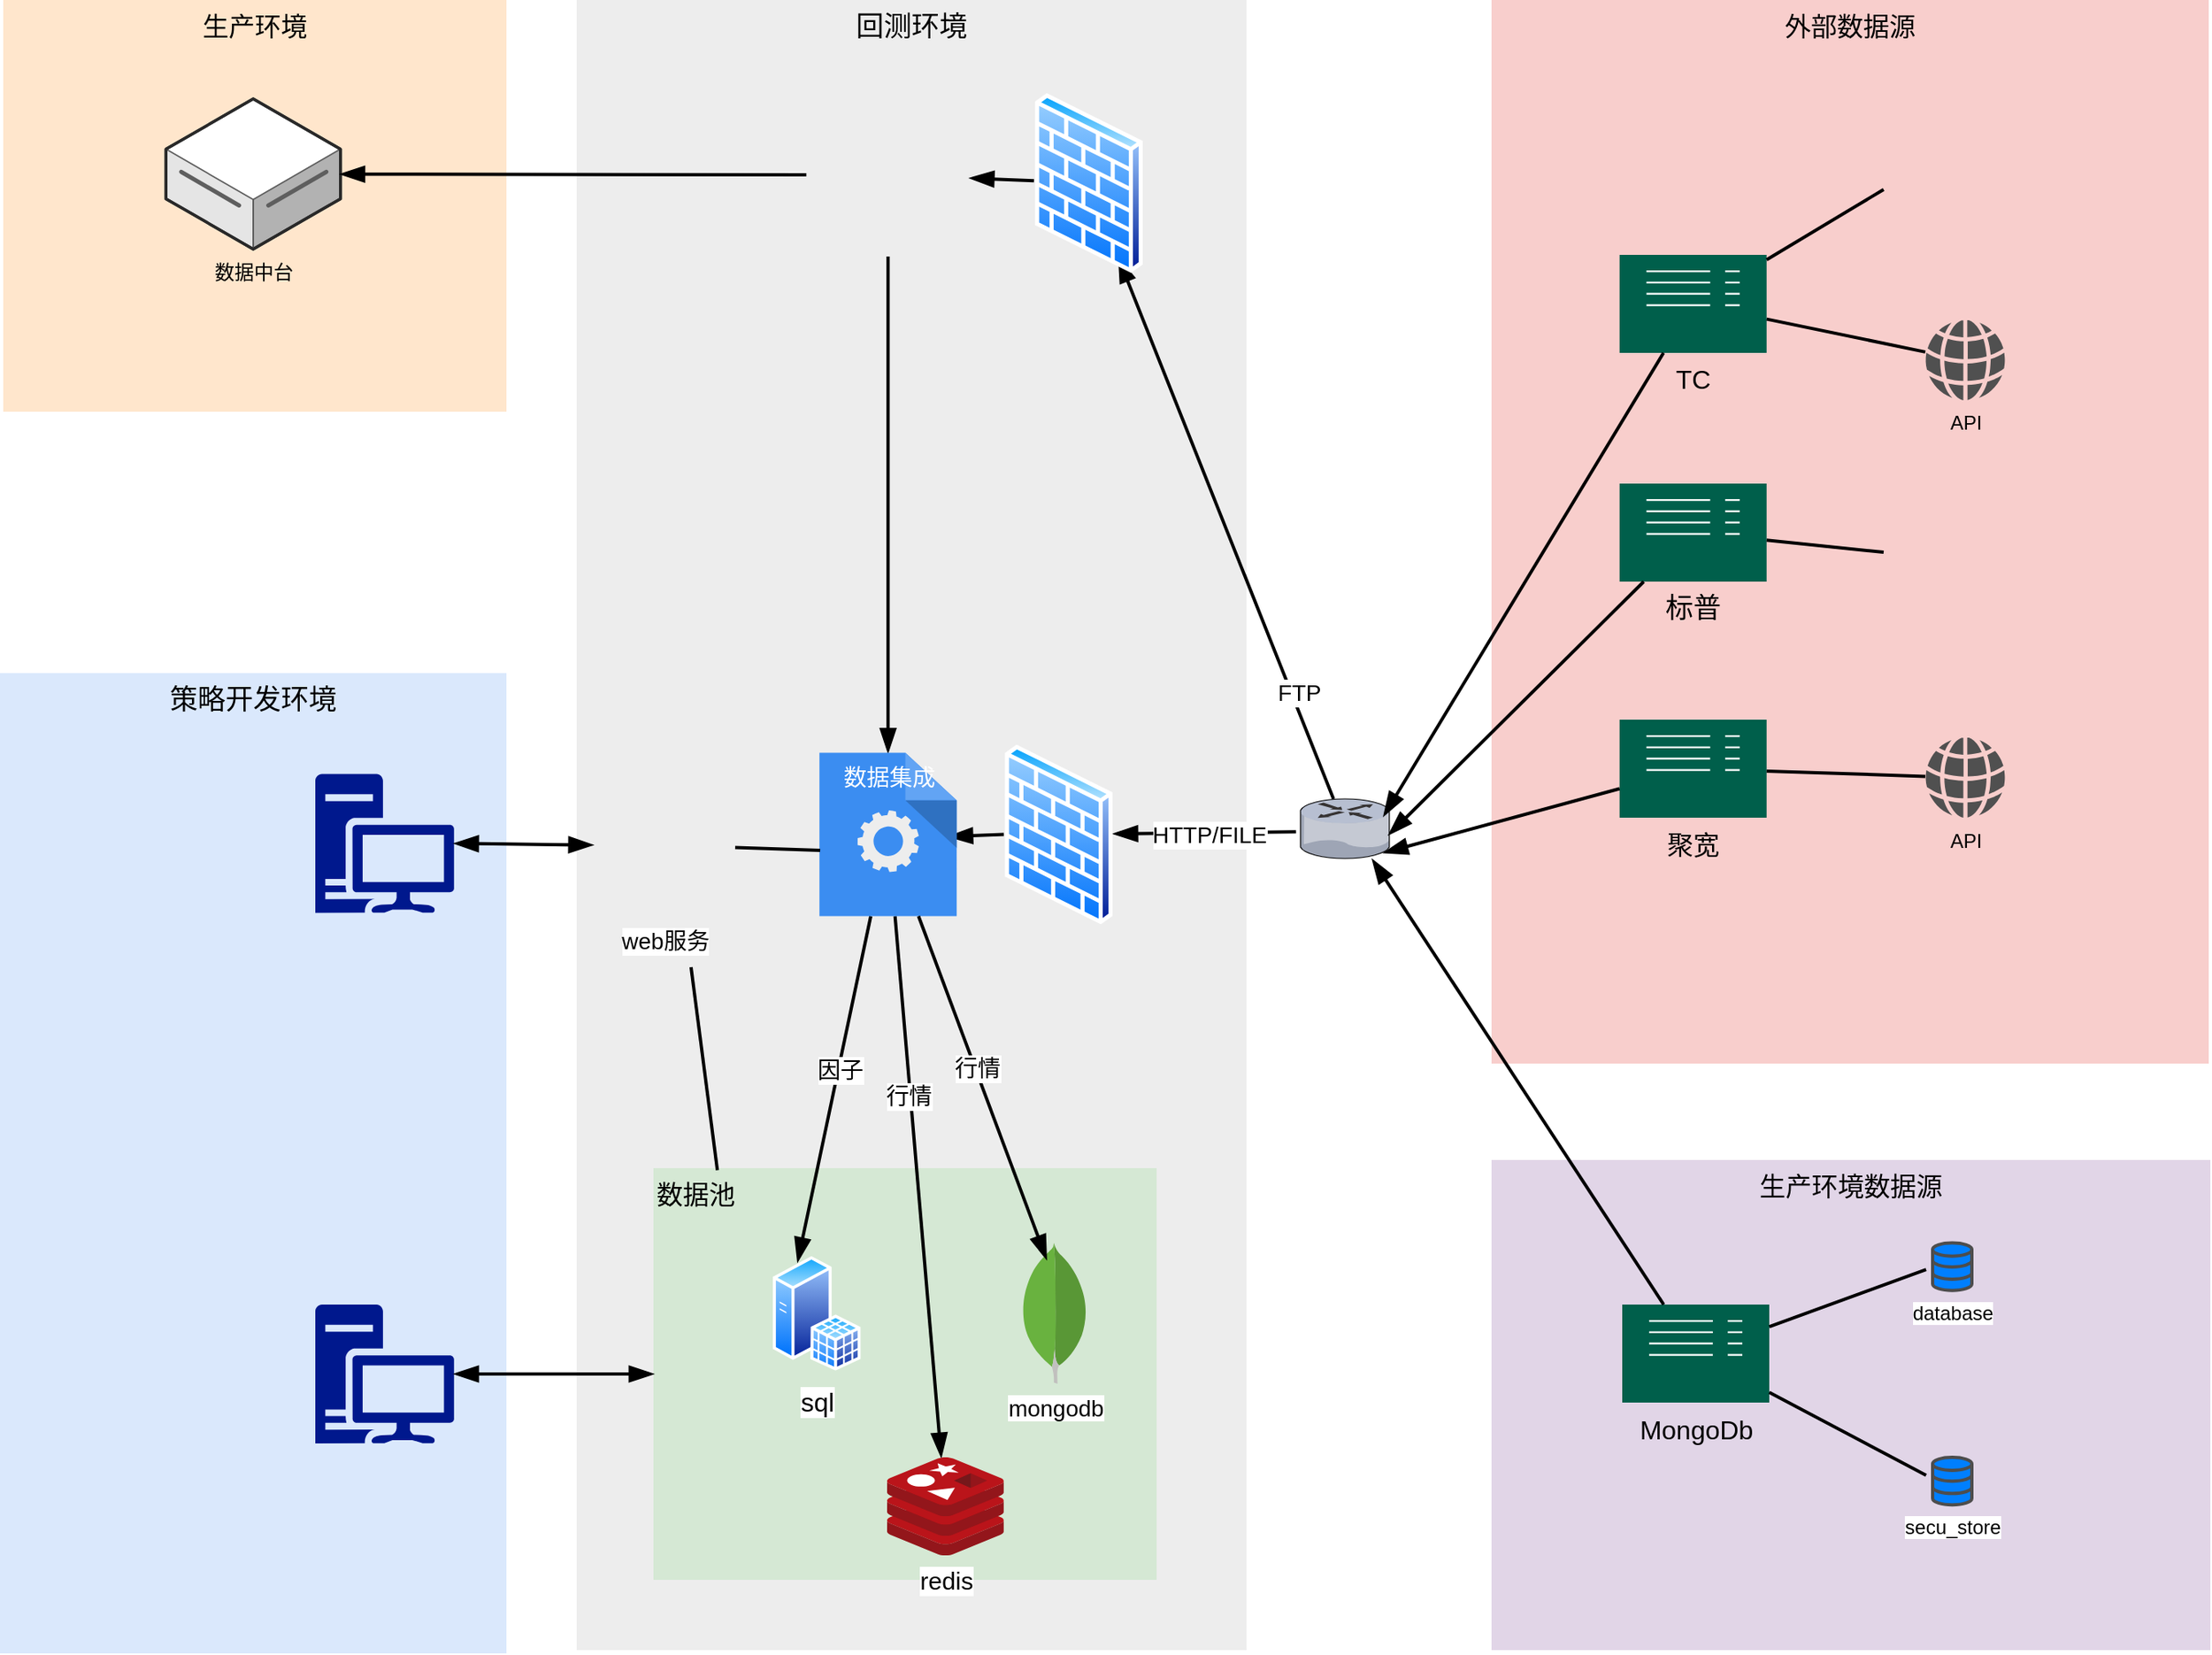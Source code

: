 <mxfile version="14.1.8" type="github">
  <diagram name="Page-1" id="e3a06f82-3646-2815-327d-82caf3d4e204">
    <mxGraphModel dx="1426" dy="794" grid="1" gridSize="10" guides="1" tooltips="1" connect="1" arrows="1" fold="1" page="1" pageScale="1.5" pageWidth="1169" pageHeight="826" background="none" math="0" shadow="0">
      <root>
        <mxCell id="0" style=";html=1;" />
        <mxCell id="1" style=";html=1;" parent="0" />
        <mxCell id="6a7d8f32e03d9370-59" value="&lt;font style=&quot;font-size: 17px&quot;&gt;回测环境&lt;/font&gt;" style="whiteSpace=wrap;html=1;fillColor=#EDEDED;fontSize=14;strokeColor=none;verticalAlign=top;" parent="1" vertex="1">
          <mxGeometry x="530" y="98" width="410" height="1010" as="geometry" />
        </mxCell>
        <mxCell id="6a7d8f32e03d9370-58" value="&lt;font style=&quot;font-size: 17px&quot;&gt;策略开发环境&lt;/font&gt;" style="whiteSpace=wrap;html=1;fillColor=#dae8fc;fontSize=14;strokeColor=none;verticalAlign=top;" parent="1" vertex="1">
          <mxGeometry x="177" y="510" width="310" height="600" as="geometry" />
        </mxCell>
        <mxCell id="6a7d8f32e03d9370-57" value="&lt;font style=&quot;font-size: 16px&quot;&gt;生产环境&lt;/font&gt;" style="whiteSpace=wrap;html=1;fillColor=#ffe6cc;fontSize=14;verticalAlign=top;strokeColor=none;" parent="1" vertex="1">
          <mxGeometry x="179" y="98" width="308" height="252" as="geometry" />
        </mxCell>
        <mxCell id="6a7d8f32e03d9370-43" style="edgeStyle=none;rounded=0;html=1;startSize=10;endSize=10;jettySize=auto;orthogonalLoop=1;fontSize=14;endArrow=none;endFill=0;strokeWidth=2;startArrow=blockThin;startFill=1;entryX=0.5;entryY=1;entryDx=0;entryDy=0;" parent="1" source="A9i1_2r06wziE7NqVmH8-50" target="A9i1_2r06wziE7NqVmH8-48" edge="1">
          <mxGeometry relative="1" as="geometry">
            <mxPoint x="720.6" y="581.25" as="sourcePoint" />
            <mxPoint x="720" y="280" as="targetPoint" />
          </mxGeometry>
        </mxCell>
        <mxCell id="6a7d8f32e03d9370-13" value="" style="verticalLabelPosition=bottom;aspect=fixed;html=1;verticalAlign=top;strokeColor=none;shape=mxgraph.citrix.router;fillColor=#66B2FF;gradientColor=#0066CC;fontSize=14;" parent="1" vertex="1">
          <mxGeometry x="973" y="587" width="55" height="36.5" as="geometry" />
        </mxCell>
        <mxCell id="6a7d8f32e03d9370-44" style="edgeStyle=none;rounded=0;html=1;startSize=10;endSize=10;jettySize=auto;orthogonalLoop=1;fontSize=14;endArrow=none;endFill=0;strokeWidth=2;startArrow=blockThin;startFill=1;" parent="1" source="A9i1_2r06wziE7NqVmH8-56" target="6a7d8f32e03d9370-13" edge="1">
          <mxGeometry relative="1" as="geometry">
            <mxPoint x="865.275" y="251.5" as="sourcePoint" />
          </mxGeometry>
        </mxCell>
        <mxCell id="A9i1_2r06wziE7NqVmH8-27" value="FTP" style="edgeLabel;html=1;align=center;verticalAlign=middle;resizable=0;points=[];fontSize=14;" parent="6a7d8f32e03d9370-44" vertex="1" connectable="0">
          <mxGeometry x="0.085" y="-2" relative="1" as="geometry">
            <mxPoint x="40.22" y="85.31" as="offset" />
          </mxGeometry>
        </mxCell>
        <mxCell id="A9i1_2r06wziE7NqVmH8-21" style="edgeStyle=none;rounded=0;html=1;startSize=10;endSize=10;jettySize=auto;orthogonalLoop=1;fontSize=14;endArrow=none;endFill=0;strokeWidth=2;startArrow=blockThin;startFill=1;" parent="1" source="A9i1_2r06wziE7NqVmH8-48" target="A9i1_2r06wziE7NqVmH8-56" edge="1">
          <mxGeometry relative="1" as="geometry">
            <mxPoint x="736.0" y="205" as="sourcePoint" />
            <mxPoint x="810" y="205" as="targetPoint" />
          </mxGeometry>
        </mxCell>
        <mxCell id="A9i1_2r06wziE7NqVmH8-25" style="edgeStyle=none;rounded=0;html=1;startSize=10;endSize=10;jettySize=auto;orthogonalLoop=1;fontSize=14;endArrow=none;endFill=0;strokeWidth=2;startArrow=blockThin;startFill=1;entryX=-0.049;entryY=0.552;entryDx=0;entryDy=0;entryPerimeter=0;" parent="1" source="A9i1_2r06wziE7NqVmH8-57" target="6a7d8f32e03d9370-13" edge="1">
          <mxGeometry relative="1" as="geometry">
            <mxPoint x="877" y="608.291" as="sourcePoint" />
            <mxPoint x="940" y="603" as="targetPoint" />
          </mxGeometry>
        </mxCell>
        <mxCell id="A9i1_2r06wziE7NqVmH8-28" value="HTTP/FILE" style="edgeLabel;html=1;align=center;verticalAlign=middle;resizable=0;points=[];fontSize=14;" parent="A9i1_2r06wziE7NqVmH8-25" vertex="1" connectable="0">
          <mxGeometry x="0.051" y="-1" relative="1" as="geometry">
            <mxPoint as="offset" />
          </mxGeometry>
        </mxCell>
        <mxCell id="A9i1_2r06wziE7NqVmH8-26" style="edgeStyle=none;rounded=0;html=1;startSize=10;endSize=10;jettySize=auto;orthogonalLoop=1;fontSize=14;endArrow=none;endFill=0;strokeWidth=2;startArrow=blockThin;startFill=1;entryX=0;entryY=0.5;entryDx=0;entryDy=0;exitX=0.94;exitY=0.513;exitDx=0;exitDy=0;exitPerimeter=0;" parent="1" source="A9i1_2r06wziE7NqVmH8-50" target="A9i1_2r06wziE7NqVmH8-57" edge="1">
          <mxGeometry relative="1" as="geometry">
            <mxPoint x="750.1" y="606.259" as="sourcePoint" />
            <mxPoint x="799.45" y="611.447" as="targetPoint" />
          </mxGeometry>
        </mxCell>
        <mxCell id="A9i1_2r06wziE7NqVmH8-36" value="数据中台" style="verticalLabelPosition=bottom;html=1;verticalAlign=top;strokeWidth=1;align=center;outlineConnect=0;dashed=0;outlineConnect=0;shape=mxgraph.aws3d.dataServer;strokeColor=#5E5E5E;aspect=fixed;" parent="1" vertex="1">
          <mxGeometry x="278.62" y="158.5" width="106.75" height="92" as="geometry" />
        </mxCell>
        <mxCell id="A9i1_2r06wziE7NqVmH8-37" style="edgeStyle=none;rounded=0;html=1;startSize=10;endSize=10;jettySize=auto;orthogonalLoop=1;fontSize=14;endArrow=none;endFill=0;strokeWidth=2;startArrow=blockThin;startFill=1;entryX=0;entryY=0.5;entryDx=0;entryDy=0;" parent="1" source="A9i1_2r06wziE7NqVmH8-36" target="A9i1_2r06wziE7NqVmH8-48" edge="1">
          <mxGeometry relative="1" as="geometry">
            <mxPoint x="730.556" y="591.25" as="sourcePoint" />
            <mxPoint x="690" y="205" as="targetPoint" />
          </mxGeometry>
        </mxCell>
        <mxCell id="A9i1_2r06wziE7NqVmH8-39" value="&lt;span style=&quot;font-size: 16px&quot;&gt;数据池&lt;/span&gt;" style="whiteSpace=wrap;html=1;fontSize=14;verticalAlign=top;fillColor=#d5e8d4;strokeColor=none;align=left;" parent="1" vertex="1">
          <mxGeometry x="577" y="813" width="308" height="252" as="geometry" />
        </mxCell>
        <mxCell id="A9i1_2r06wziE7NqVmH8-34" style="edgeStyle=none;rounded=0;html=1;startSize=10;endSize=10;jettySize=auto;orthogonalLoop=1;fontSize=14;endArrow=none;endFill=0;strokeWidth=2;startArrow=blockThin;startFill=1;" parent="1" source="A9i1_2r06wziE7NqVmH8-40" target="A9i1_2r06wziE7NqVmH8-50" edge="1">
          <mxGeometry relative="1" as="geometry">
            <mxPoint x="794.734" y="870" as="sourcePoint" />
            <mxPoint x="740" y="660" as="targetPoint" />
          </mxGeometry>
        </mxCell>
        <mxCell id="A9i1_2r06wziE7NqVmH8-35" value="行情" style="edgeLabel;html=1;align=center;verticalAlign=middle;resizable=0;points=[];fontSize=14;" parent="A9i1_2r06wziE7NqVmH8-34" vertex="1" connectable="0">
          <mxGeometry x="0.113" y="-1" relative="1" as="geometry">
            <mxPoint x="-5.98" y="-37.03" as="offset" />
          </mxGeometry>
        </mxCell>
        <mxCell id="A9i1_2r06wziE7NqVmH8-30" style="edgeStyle=none;rounded=0;html=1;startSize=10;endSize=10;jettySize=auto;orthogonalLoop=1;fontSize=14;endArrow=none;endFill=0;strokeWidth=2;startArrow=blockThin;startFill=1;exitX=0.25;exitY=0;exitDx=0;exitDy=0;" parent="1" source="A9i1_2r06wziE7NqVmH8-42" target="A9i1_2r06wziE7NqVmH8-50" edge="1">
          <mxGeometry relative="1" as="geometry">
            <mxPoint x="660" y="880" as="sourcePoint" />
            <mxPoint x="690" y="660" as="targetPoint" />
          </mxGeometry>
        </mxCell>
        <mxCell id="A9i1_2r06wziE7NqVmH8-31" value="因子" style="edgeLabel;html=1;align=center;verticalAlign=middle;resizable=0;points=[];fontSize=14;" parent="A9i1_2r06wziE7NqVmH8-30" vertex="1" connectable="0">
          <mxGeometry x="0.113" y="-1" relative="1" as="geometry">
            <mxPoint as="offset" />
          </mxGeometry>
        </mxCell>
        <mxCell id="A9i1_2r06wziE7NqVmH8-40" value="&lt;font style=&quot;font-size: 15px&quot;&gt;redis&lt;/font&gt;" style="aspect=fixed;html=1;points=[];align=center;image;fontSize=12;image=img/lib/mscae/Cache_Redis_Product.svg;fillColor=#66FF66;" parent="1" vertex="1">
          <mxGeometry x="720" y="990" width="71.43" height="60" as="geometry" />
        </mxCell>
        <mxCell id="A9i1_2r06wziE7NqVmH8-42" value="&lt;font style=&quot;font-size: 16px&quot;&gt;sql&lt;/font&gt;" style="aspect=fixed;perimeter=ellipsePerimeter;html=1;align=center;shadow=0;dashed=0;spacingTop=3;image;image=img/lib/active_directory/sql_server.svg;fillColor=#00994D;fontSize=14;sketch=0;" parent="1" vertex="1">
          <mxGeometry x="650" y="866.9" width="53.9" height="70" as="geometry" />
        </mxCell>
        <mxCell id="A9i1_2r06wziE7NqVmH8-45" value="&lt;span style=&quot;background-color: rgb(255 , 255 , 255)&quot;&gt;mongodb&lt;/span&gt;" style="dashed=0;outlineConnect=0;html=1;align=center;labelPosition=center;verticalLabelPosition=bottom;verticalAlign=top;shape=mxgraph.weblogos.mongodb;sketch=0;fillColor=#00994D;fontSize=14;" parent="1" vertex="1">
          <mxGeometry x="802" y="858.8" width="41.2" height="86.2" as="geometry" />
        </mxCell>
        <mxCell id="A9i1_2r06wziE7NqVmH8-48" value="" style="shape=image;html=1;verticalAlign=top;verticalLabelPosition=bottom;labelBackgroundColor=#ffffff;imageAspect=0;aspect=fixed;image=https://cdn0.iconfinder.com/data/icons/common-file-extensions-audio-documents/24/ext_csv-128.png;sketch=0;fillColor=#00994D;fontSize=14;" parent="1" vertex="1">
          <mxGeometry x="670.6" y="155" width="100" height="100" as="geometry" />
        </mxCell>
        <mxCell id="A9i1_2r06wziE7NqVmH8-50" value="&lt;font color=&quot;#ffffff&quot;&gt;数据集成&lt;/font&gt;" style="html=1;aspect=fixed;strokeColor=none;shadow=0;align=center;verticalAlign=top;fillColor=#3B8DF1;shape=mxgraph.gcp2.process;sketch=0;fontSize=14;" parent="1" vertex="1">
          <mxGeometry x="678.6" y="558.75" width="84" height="100" as="geometry" />
        </mxCell>
        <mxCell id="A9i1_2r06wziE7NqVmH8-56" value="" style="aspect=fixed;perimeter=ellipsePerimeter;html=1;align=center;shadow=0;dashed=0;spacingTop=3;image;image=img/lib/active_directory/firewall.svg;sketch=0;fillColor=#00994D;fontSize=14;" parent="1" vertex="1">
          <mxGeometry x="809.9" y="155" width="67.1" height="110" as="geometry" />
        </mxCell>
        <mxCell id="A9i1_2r06wziE7NqVmH8-57" value="" style="aspect=fixed;perimeter=ellipsePerimeter;html=1;align=center;shadow=0;dashed=0;spacingTop=3;image;image=img/lib/active_directory/firewall.svg;sketch=0;fillColor=#00994D;fontSize=14;" parent="1" vertex="1">
          <mxGeometry x="791.43" y="553.75" width="67.1" height="110" as="geometry" />
        </mxCell>
        <mxCell id="A9i1_2r06wziE7NqVmH8-58" value="" style="aspect=fixed;pointerEvents=1;shadow=0;dashed=0;html=1;strokeColor=none;labelPosition=center;verticalLabelPosition=bottom;verticalAlign=top;align=center;fillColor=#00188D;shape=mxgraph.mscae.enterprise.workstation_client;sketch=0;fontSize=14;" parent="1" vertex="1">
          <mxGeometry x="370" y="896.5" width="85" height="85" as="geometry" />
        </mxCell>
        <mxCell id="A9i1_2r06wziE7NqVmH8-60" value="" style="aspect=fixed;pointerEvents=1;shadow=0;dashed=0;html=1;strokeColor=none;labelPosition=center;verticalLabelPosition=bottom;verticalAlign=top;align=center;fillColor=#00188D;shape=mxgraph.mscae.enterprise.workstation_client;sketch=0;fontSize=14;" parent="1" vertex="1">
          <mxGeometry x="370" y="571.75" width="85" height="85" as="geometry" />
        </mxCell>
        <mxCell id="A9i1_2r06wziE7NqVmH8-61" style="edgeStyle=none;rounded=0;html=1;startSize=10;endSize=10;jettySize=auto;orthogonalLoop=1;fontSize=14;endArrow=blockThin;endFill=1;strokeWidth=2;startArrow=blockThin;startFill=1;entryX=0;entryY=0.5;entryDx=0;entryDy=0;exitX=1;exitY=0.5;exitDx=0;exitDy=0;exitPerimeter=0;" parent="1" source="A9i1_2r06wziE7NqVmH8-58" target="A9i1_2r06wziE7NqVmH8-39" edge="1">
          <mxGeometry relative="1" as="geometry">
            <mxPoint x="395.37" y="214.579" as="sourcePoint" />
            <mxPoint x="680.6" y="215" as="targetPoint" />
          </mxGeometry>
        </mxCell>
        <mxCell id="A9i1_2r06wziE7NqVmH8-62" value="web服务" style="shape=image;html=1;verticalAlign=top;verticalLabelPosition=bottom;labelBackgroundColor=#ffffff;imageAspect=0;aspect=fixed;image=https://cdn3.iconfinder.com/data/icons/streamline-icon-set-free-pack/48/Streamline-17-128.png;sketch=0;fillColor=#00994D;fontSize=14;align=center;" parent="1" vertex="1">
          <mxGeometry x="540" y="571.75" width="87" height="87" as="geometry" />
        </mxCell>
        <mxCell id="A9i1_2r06wziE7NqVmH8-65" style="edgeStyle=none;rounded=0;html=1;startSize=10;endSize=10;jettySize=auto;orthogonalLoop=1;fontSize=14;endArrow=blockThin;endFill=1;strokeWidth=2;startArrow=blockThin;startFill=1;entryX=0;entryY=0.5;entryDx=0;entryDy=0;exitX=1;exitY=0.5;exitDx=0;exitDy=0;exitPerimeter=0;" parent="1" source="A9i1_2r06wziE7NqVmH8-60" target="A9i1_2r06wziE7NqVmH8-62" edge="1">
          <mxGeometry relative="1" as="geometry">
            <mxPoint x="465.0" y="949" as="sourcePoint" />
            <mxPoint x="587" y="949" as="targetPoint" />
          </mxGeometry>
        </mxCell>
        <mxCell id="A9i1_2r06wziE7NqVmH8-67" style="edgeStyle=none;rounded=0;html=1;startSize=10;endSize=10;jettySize=auto;orthogonalLoop=1;fontSize=14;endArrow=none;endFill=0;strokeWidth=2;startArrow=blockThin;startFill=1;" parent="1" target="A9i1_2r06wziE7NqVmH8-50" edge="1">
          <mxGeometry relative="1" as="geometry">
            <mxPoint x="817.604" y="868.8" as="sourcePoint" />
            <mxPoint x="747.997" y="668.75" as="targetPoint" />
          </mxGeometry>
        </mxCell>
        <mxCell id="A9i1_2r06wziE7NqVmH8-68" value="行情" style="edgeLabel;html=1;align=center;verticalAlign=middle;resizable=0;points=[];fontSize=14;" parent="A9i1_2r06wziE7NqVmH8-67" vertex="1" connectable="0">
          <mxGeometry x="0.113" y="-1" relative="1" as="geometry">
            <mxPoint as="offset" />
          </mxGeometry>
        </mxCell>
        <mxCell id="A9i1_2r06wziE7NqVmH8-69" style="edgeStyle=none;rounded=0;html=1;startSize=10;endSize=10;jettySize=auto;orthogonalLoop=1;fontSize=14;endArrow=none;endFill=0;strokeWidth=2;exitX=0.005;exitY=0.598;exitDx=0;exitDy=0;exitPerimeter=0;" parent="1" source="A9i1_2r06wziE7NqVmH8-50" target="A9i1_2r06wziE7NqVmH8-62" edge="1">
          <mxGeometry relative="1" as="geometry">
            <mxPoint x="1268.37" y="462.992" as="sourcePoint" />
            <mxPoint x="630" y="615" as="targetPoint" />
          </mxGeometry>
        </mxCell>
        <mxCell id="A9i1_2r06wziE7NqVmH8-70" style="edgeStyle=none;rounded=0;html=1;startSize=10;endSize=10;jettySize=auto;orthogonalLoop=1;fontSize=14;endArrow=none;endFill=0;strokeWidth=2;exitX=0.127;exitY=0.005;exitDx=0;exitDy=0;exitPerimeter=0;" parent="1" source="A9i1_2r06wziE7NqVmH8-39" edge="1">
          <mxGeometry relative="1" as="geometry">
            <mxPoint x="688.6" y="621.667" as="sourcePoint" />
            <mxPoint x="600" y="690" as="targetPoint" />
          </mxGeometry>
        </mxCell>
        <mxCell id="pVSQ1wIAFeBnWIZubmTn-1" value="" style="group" vertex="1" connectable="0" parent="1">
          <mxGeometry x="1090" y="98" width="439" height="651" as="geometry" />
        </mxCell>
        <mxCell id="6a7d8f32e03d9370-61" value="&lt;span style=&quot;font-size: 16px&quot;&gt;外部数据源&lt;/span&gt;" style="whiteSpace=wrap;html=1;fillColor=#f8cecc;fontSize=14;strokeColor=none;verticalAlign=top;" parent="pVSQ1wIAFeBnWIZubmTn-1" vertex="1">
          <mxGeometry width="439" height="651" as="geometry" />
        </mxCell>
        <mxCell id="A9i1_2r06wziE7NqVmH8-11" value="API" style="pointerEvents=1;shadow=0;dashed=0;html=1;strokeColor=none;fillColor=#505050;labelPosition=center;verticalLabelPosition=bottom;verticalAlign=top;outlineConnect=0;align=center;shape=mxgraph.office.concepts.globe_internet;" parent="pVSQ1wIAFeBnWIZubmTn-1" vertex="1">
          <mxGeometry x="265.5" y="196" width="49" height="49" as="geometry" />
        </mxCell>
        <mxCell id="A9i1_2r06wziE7NqVmH8-17" value="API" style="pointerEvents=1;shadow=0;dashed=0;html=1;strokeColor=none;fillColor=#505050;labelPosition=center;verticalLabelPosition=bottom;verticalAlign=top;outlineConnect=0;align=center;shape=mxgraph.office.concepts.globe_internet;" parent="pVSQ1wIAFeBnWIZubmTn-1" vertex="1">
          <mxGeometry x="265.5" y="451.5" width="49" height="49" as="geometry" />
        </mxCell>
        <mxCell id="A9i1_2r06wziE7NqVmH8-51" value="" style="shape=image;html=1;verticalAlign=top;verticalLabelPosition=bottom;labelBackgroundColor=#ffffff;imageAspect=0;aspect=fixed;image=https://cdn0.iconfinder.com/data/icons/common-file-extensions-audio-documents/24/ext_csv-128.png;sketch=0;fillColor=#00994D;fontSize=14;" parent="pVSQ1wIAFeBnWIZubmTn-1" vertex="1">
          <mxGeometry x="240" y="66" width="100" height="100" as="geometry" />
        </mxCell>
        <mxCell id="A9i1_2r06wziE7NqVmH8-52" value="" style="shape=image;html=1;verticalAlign=top;verticalLabelPosition=bottom;labelBackgroundColor=#ffffff;imageAspect=0;aspect=fixed;image=https://cdn0.iconfinder.com/data/icons/common-file-extensions-audio-documents/24/ext_csv-128.png;sketch=0;fillColor=#00994D;fontSize=14;" parent="pVSQ1wIAFeBnWIZubmTn-1" vertex="1">
          <mxGeometry x="240" y="288" width="100" height="100" as="geometry" />
        </mxCell>
        <mxCell id="A9i1_2r06wziE7NqVmH8-53" value="&lt;font style=&quot;font-size: 16px&quot;&gt;TC&lt;/font&gt;" style="pointerEvents=1;shadow=0;dashed=0;html=1;strokeColor=none;fillColor=#005F4B;labelPosition=center;verticalLabelPosition=bottom;verticalAlign=top;align=center;outlineConnect=0;shape=mxgraph.veeam2.server;sketch=0;fontSize=14;" parent="pVSQ1wIAFeBnWIZubmTn-1" vertex="1">
          <mxGeometry x="78.37" y="156" width="90" height="60" as="geometry" />
        </mxCell>
        <mxCell id="A9i1_2r06wziE7NqVmH8-54" value="&lt;font style=&quot;font-size: 17px&quot;&gt;标普&lt;/font&gt;" style="pointerEvents=1;shadow=0;dashed=0;html=1;strokeColor=none;fillColor=#005F4B;labelPosition=center;verticalLabelPosition=bottom;verticalAlign=top;align=center;outlineConnect=0;shape=mxgraph.veeam2.server;sketch=0;fontSize=14;" parent="pVSQ1wIAFeBnWIZubmTn-1" vertex="1">
          <mxGeometry x="78.37" y="296" width="90" height="60" as="geometry" />
        </mxCell>
        <mxCell id="A9i1_2r06wziE7NqVmH8-55" value="&lt;font style=&quot;font-size: 16px&quot;&gt;聚宽&lt;/font&gt;" style="pointerEvents=1;shadow=0;dashed=0;html=1;strokeColor=none;fillColor=#005F4B;labelPosition=center;verticalLabelPosition=bottom;verticalAlign=top;align=center;outlineConnect=0;shape=mxgraph.veeam2.server;sketch=0;fontSize=14;" parent="pVSQ1wIAFeBnWIZubmTn-1" vertex="1">
          <mxGeometry x="78.37" y="440.5" width="90" height="60" as="geometry" />
        </mxCell>
        <mxCell id="A9i1_2r06wziE7NqVmH8-5" style="edgeStyle=none;rounded=0;html=1;startSize=10;endSize=10;jettySize=auto;orthogonalLoop=1;fontSize=14;endArrow=none;endFill=0;strokeWidth=2;entryX=0;entryY=0.5;entryDx=0;entryDy=0;" parent="pVSQ1wIAFeBnWIZubmTn-1" source="A9i1_2r06wziE7NqVmH8-53" target="A9i1_2r06wziE7NqVmH8-51" edge="1">
          <mxGeometry relative="1" as="geometry">
            <mxPoint x="1266.75" y="451.218" as="sourcePoint" />
            <mxPoint x="1350" y="422.462" as="targetPoint" />
          </mxGeometry>
        </mxCell>
        <mxCell id="A9i1_2r06wziE7NqVmH8-12" style="edgeStyle=none;rounded=0;html=1;startSize=10;endSize=10;jettySize=auto;orthogonalLoop=1;fontSize=14;endArrow=none;endFill=0;strokeWidth=2;" parent="pVSQ1wIAFeBnWIZubmTn-1" source="A9i1_2r06wziE7NqVmH8-53" target="A9i1_2r06wziE7NqVmH8-11" edge="1">
          <mxGeometry relative="1" as="geometry">
            <mxPoint x="1266.75" y="495.129" as="sourcePoint" />
            <mxPoint x="1360" y="413.877" as="targetPoint" />
          </mxGeometry>
        </mxCell>
        <mxCell id="A9i1_2r06wziE7NqVmH8-10" style="edgeStyle=none;rounded=0;html=1;startSize=10;endSize=10;jettySize=auto;orthogonalLoop=1;fontSize=14;endArrow=none;endFill=0;strokeWidth=2;entryX=0;entryY=0.5;entryDx=0;entryDy=0;" parent="pVSQ1wIAFeBnWIZubmTn-1" source="A9i1_2r06wziE7NqVmH8-54" target="A9i1_2r06wziE7NqVmH8-52" edge="1">
          <mxGeometry relative="1" as="geometry">
            <mxPoint x="1266.75" y="629.831" as="sourcePoint" />
            <mxPoint x="1350" y="632.494" as="targetPoint" />
          </mxGeometry>
        </mxCell>
        <mxCell id="A9i1_2r06wziE7NqVmH8-18" style="edgeStyle=none;rounded=0;html=1;startSize=10;endSize=10;jettySize=auto;orthogonalLoop=1;fontSize=14;endArrow=none;endFill=0;strokeWidth=2;" parent="pVSQ1wIAFeBnWIZubmTn-1" source="A9i1_2r06wziE7NqVmH8-55" target="A9i1_2r06wziE7NqVmH8-17" edge="1">
          <mxGeometry relative="1" as="geometry">
            <mxPoint x="1266.75" y="767.961" as="sourcePoint" />
            <mxPoint x="1330" y="768" as="targetPoint" />
          </mxGeometry>
        </mxCell>
        <mxCell id="6a7d8f32e03d9370-56" style="edgeStyle=none;rounded=0;html=1;jettySize=auto;orthogonalLoop=1;fontSize=14;endArrow=none;endFill=0;strokeWidth=2;exitX=0.927;exitY=0.285;exitDx=0;exitDy=0;exitPerimeter=0;startArrow=blockThin;startFill=1;endSize=10;startSize=10;" parent="1" source="6a7d8f32e03d9370-13" target="A9i1_2r06wziE7NqVmH8-53" edge="1">
          <mxGeometry relative="1" as="geometry">
            <mxPoint x="1160" y="517.396" as="targetPoint" />
          </mxGeometry>
        </mxCell>
        <mxCell id="A9i1_2r06wziE7NqVmH8-7" style="edgeStyle=none;rounded=0;html=1;startSize=10;endSize=10;jettySize=auto;orthogonalLoop=1;fontSize=14;endArrow=none;endFill=0;strokeWidth=2;startArrow=blockThin;startFill=1;exitX=0.982;exitY=0.603;exitDx=0;exitDy=0;exitPerimeter=0;" parent="1" source="6a7d8f32e03d9370-13" target="A9i1_2r06wziE7NqVmH8-54" edge="1">
          <mxGeometry relative="1" as="geometry">
            <mxPoint x="1038" y="597.003" as="sourcePoint" />
            <mxPoint x="1160" y="622.296" as="targetPoint" />
          </mxGeometry>
        </mxCell>
        <mxCell id="A9i1_2r06wziE7NqVmH8-2" style="edgeStyle=none;rounded=0;html=1;startSize=10;endSize=10;jettySize=auto;orthogonalLoop=1;fontSize=14;endArrow=blockThin;endFill=1;strokeWidth=2;" parent="1" source="A9i1_2r06wziE7NqVmH8-55" edge="1">
          <mxGeometry relative="1" as="geometry">
            <mxPoint x="1160" y="725.568" as="sourcePoint" />
            <mxPoint x="1024" y="620" as="targetPoint" />
          </mxGeometry>
        </mxCell>
        <mxCell id="pVSQ1wIAFeBnWIZubmTn-2" value="&lt;span style=&quot;font-size: 16px&quot;&gt;生产环境数据源&lt;br&gt;&lt;/span&gt;" style="whiteSpace=wrap;html=1;fontSize=14;verticalAlign=top;align=center;fillColor=#e1d5e7;strokeColor=none;" vertex="1" parent="1">
          <mxGeometry x="1090" y="808" width="440" height="300" as="geometry" />
        </mxCell>
        <mxCell id="pVSQ1wIAFeBnWIZubmTn-3" value="&lt;span style=&quot;font-size: 16px&quot;&gt;MongoDb&lt;/span&gt;" style="pointerEvents=1;shadow=0;dashed=0;html=1;strokeColor=none;fillColor=#005F4B;labelPosition=center;verticalLabelPosition=bottom;verticalAlign=top;align=center;outlineConnect=0;shape=mxgraph.veeam2.server;sketch=0;fontSize=14;" vertex="1" parent="1">
          <mxGeometry x="1170" y="896.5" width="90" height="60" as="geometry" />
        </mxCell>
        <mxCell id="pVSQ1wIAFeBnWIZubmTn-4" value="database" style="html=1;verticalLabelPosition=bottom;align=center;labelBackgroundColor=#ffffff;verticalAlign=top;strokeWidth=2;shadow=0;dashed=0;shape=mxgraph.ios7.icons.data;gradientColor=none;fillColor=#007FFF;strokeColor=#4D4D4D;" vertex="1" parent="1">
          <mxGeometry x="1360" y="858.8" width="24" height="29.1" as="geometry" />
        </mxCell>
        <mxCell id="pVSQ1wIAFeBnWIZubmTn-5" value="secu_store" style="html=1;verticalLabelPosition=bottom;align=center;labelBackgroundColor=#ffffff;verticalAlign=top;strokeWidth=2;shadow=0;dashed=0;shape=mxgraph.ios7.icons.data;gradientColor=none;fillColor=#007FFF;strokeColor=#4D4D4D;" vertex="1" parent="1">
          <mxGeometry x="1360" y="990" width="24" height="29.1" as="geometry" />
        </mxCell>
        <mxCell id="pVSQ1wIAFeBnWIZubmTn-6" style="edgeStyle=none;rounded=0;html=1;startSize=10;endSize=10;jettySize=auto;orthogonalLoop=1;fontSize=14;endArrow=none;endFill=0;strokeWidth=2;entryX=-0.167;entryY=0.557;entryDx=0;entryDy=0;entryPerimeter=0;" edge="1" parent="1" source="pVSQ1wIAFeBnWIZubmTn-3" target="pVSQ1wIAFeBnWIZubmTn-4">
          <mxGeometry relative="1" as="geometry">
            <mxPoint x="1260" y="871.745" as="sourcePoint" />
            <mxPoint x="1350" y="875" as="targetPoint" />
          </mxGeometry>
        </mxCell>
        <mxCell id="pVSQ1wIAFeBnWIZubmTn-7" style="edgeStyle=none;rounded=0;html=1;startSize=10;endSize=10;jettySize=auto;orthogonalLoop=1;fontSize=14;endArrow=none;endFill=0;strokeWidth=2;entryX=-0.167;entryY=0.378;entryDx=0;entryDy=0;entryPerimeter=0;" edge="1" parent="1" source="pVSQ1wIAFeBnWIZubmTn-3" target="pVSQ1wIAFeBnWIZubmTn-5">
          <mxGeometry relative="1" as="geometry">
            <mxPoint x="1240" y="1019.096" as="sourcePoint" />
            <mxPoint x="1335.992" y="984.039" as="targetPoint" />
          </mxGeometry>
        </mxCell>
        <mxCell id="pVSQ1wIAFeBnWIZubmTn-8" style="edgeStyle=none;rounded=0;html=1;startSize=10;endSize=10;jettySize=auto;orthogonalLoop=1;fontSize=14;endArrow=none;endFill=0;strokeWidth=2;startArrow=blockThin;startFill=1;exitX=0.8;exitY=1.014;exitDx=0;exitDy=0;exitPerimeter=0;" edge="1" parent="1" source="6a7d8f32e03d9370-13" target="pVSQ1wIAFeBnWIZubmTn-3">
          <mxGeometry relative="1" as="geometry">
            <mxPoint x="953.9" y="874.014" as="sourcePoint" />
            <mxPoint x="1047.105" y="872.678" as="targetPoint" />
          </mxGeometry>
        </mxCell>
      </root>
    </mxGraphModel>
  </diagram>
</mxfile>
